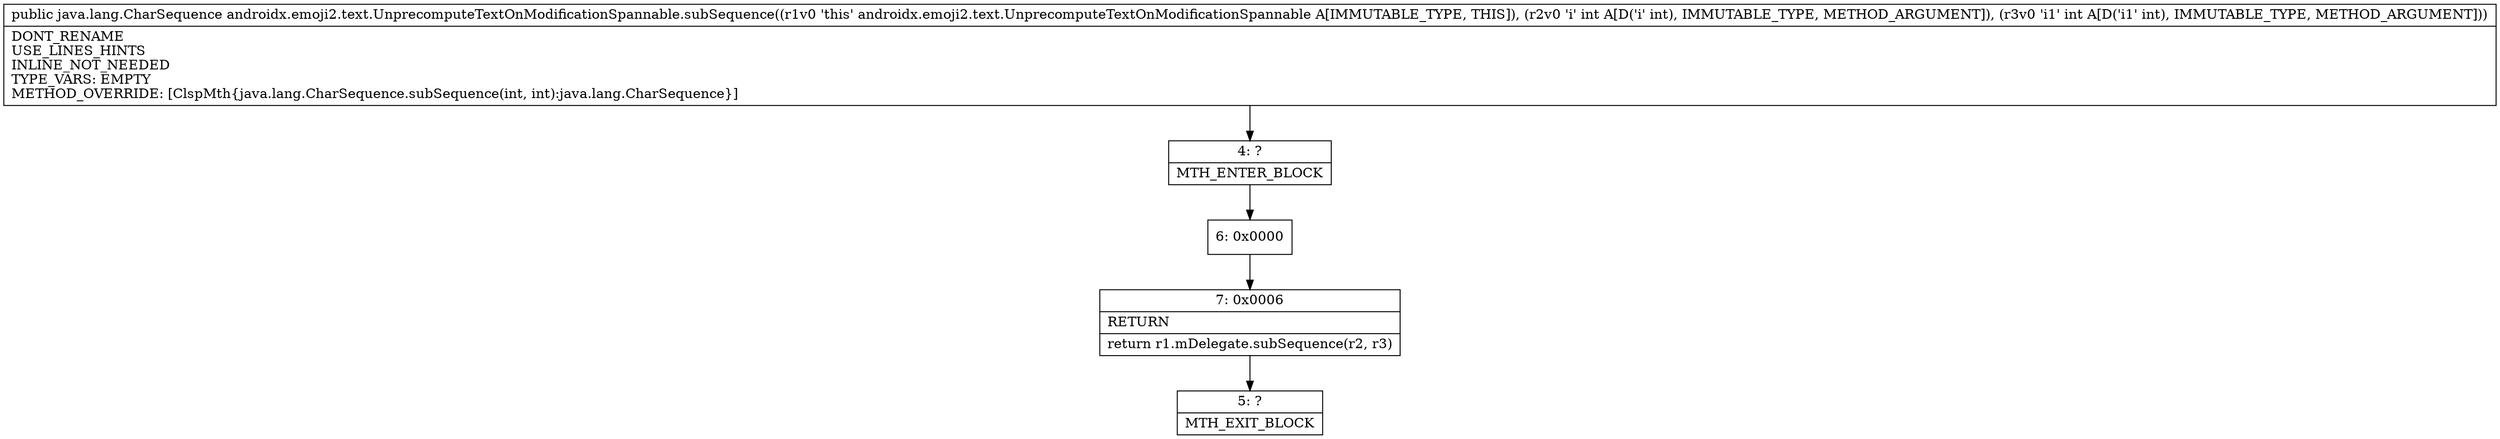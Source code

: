digraph "CFG forandroidx.emoji2.text.UnprecomputeTextOnModificationSpannable.subSequence(II)Ljava\/lang\/CharSequence;" {
Node_4 [shape=record,label="{4\:\ ?|MTH_ENTER_BLOCK\l}"];
Node_6 [shape=record,label="{6\:\ 0x0000}"];
Node_7 [shape=record,label="{7\:\ 0x0006|RETURN\l|return r1.mDelegate.subSequence(r2, r3)\l}"];
Node_5 [shape=record,label="{5\:\ ?|MTH_EXIT_BLOCK\l}"];
MethodNode[shape=record,label="{public java.lang.CharSequence androidx.emoji2.text.UnprecomputeTextOnModificationSpannable.subSequence((r1v0 'this' androidx.emoji2.text.UnprecomputeTextOnModificationSpannable A[IMMUTABLE_TYPE, THIS]), (r2v0 'i' int A[D('i' int), IMMUTABLE_TYPE, METHOD_ARGUMENT]), (r3v0 'i1' int A[D('i1' int), IMMUTABLE_TYPE, METHOD_ARGUMENT]))  | DONT_RENAME\lUSE_LINES_HINTS\lINLINE_NOT_NEEDED\lTYPE_VARS: EMPTY\lMETHOD_OVERRIDE: [ClspMth\{java.lang.CharSequence.subSequence(int, int):java.lang.CharSequence\}]\l}"];
MethodNode -> Node_4;Node_4 -> Node_6;
Node_6 -> Node_7;
Node_7 -> Node_5;
}


